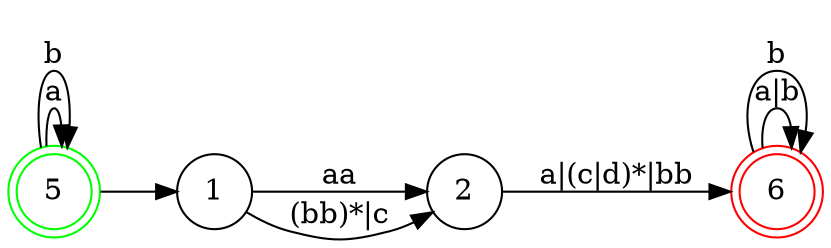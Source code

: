 digraph NDF {
    rankdir = LR;
    size = "8,5";
    node [shape = doublecircle;];
    5 [color = green;];
    6 [color = red;];
    node [shape = circle;];
    5 -> 5 [label = "a";];
    5 -> 5 [label = "b";];
    5 -> 1 [label = "";];
    1 -> 2 [label = "aa";];
    1 -> 2 [label = "(bb)*|c";];
    2 -> 6 [label = "a|(c|d)*|bb";];
    6 -> 6 [label = "a|b";];
    6 -> 6 [label = "b";];
}